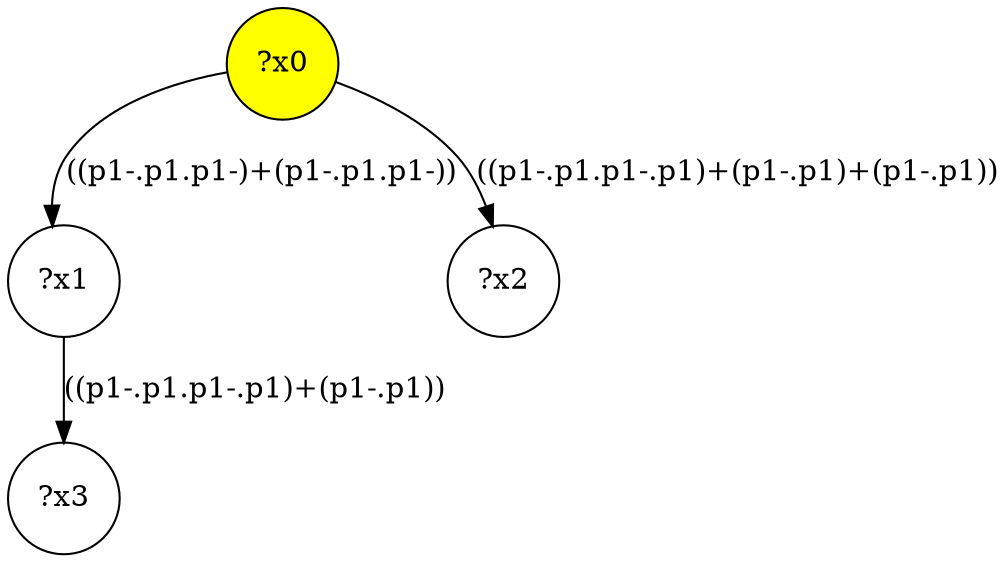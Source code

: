 digraph g {
	x0 [fillcolor="yellow", style="filled," shape=circle, label="?x0"];
	x1 [shape=circle, label="?x1"];
	x0 -> x1 [label="((p1-.p1.p1-)+(p1-.p1.p1-))"];
	x2 [shape=circle, label="?x2"];
	x0 -> x2 [label="((p1-.p1.p1-.p1)+(p1-.p1)+(p1-.p1))"];
	x3 [shape=circle, label="?x3"];
	x1 -> x3 [label="((p1-.p1.p1-.p1)+(p1-.p1))"];
}
